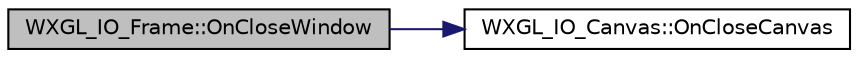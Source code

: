 digraph "WXGL_IO_Frame::OnCloseWindow"
{
  edge [fontname="Helvetica",fontsize="10",labelfontname="Helvetica",labelfontsize="10"];
  node [fontname="Helvetica",fontsize="10",shape=record];
  rankdir="LR";
  Node1 [label="WXGL_IO_Frame::OnCloseWindow",height=0.2,width=0.4,color="black", fillcolor="grey75", style="filled", fontcolor="black"];
  Node1 -> Node2 [color="midnightblue",fontsize="10",style="solid",fontname="Helvetica"];
  Node2 [label="WXGL_IO_Canvas::OnCloseCanvas",height=0.2,width=0.4,color="black", fillcolor="white", style="filled",URL="$classWXGL__IO__Canvas.html#a9332d3076c3acc45440183613394760e"];
}
